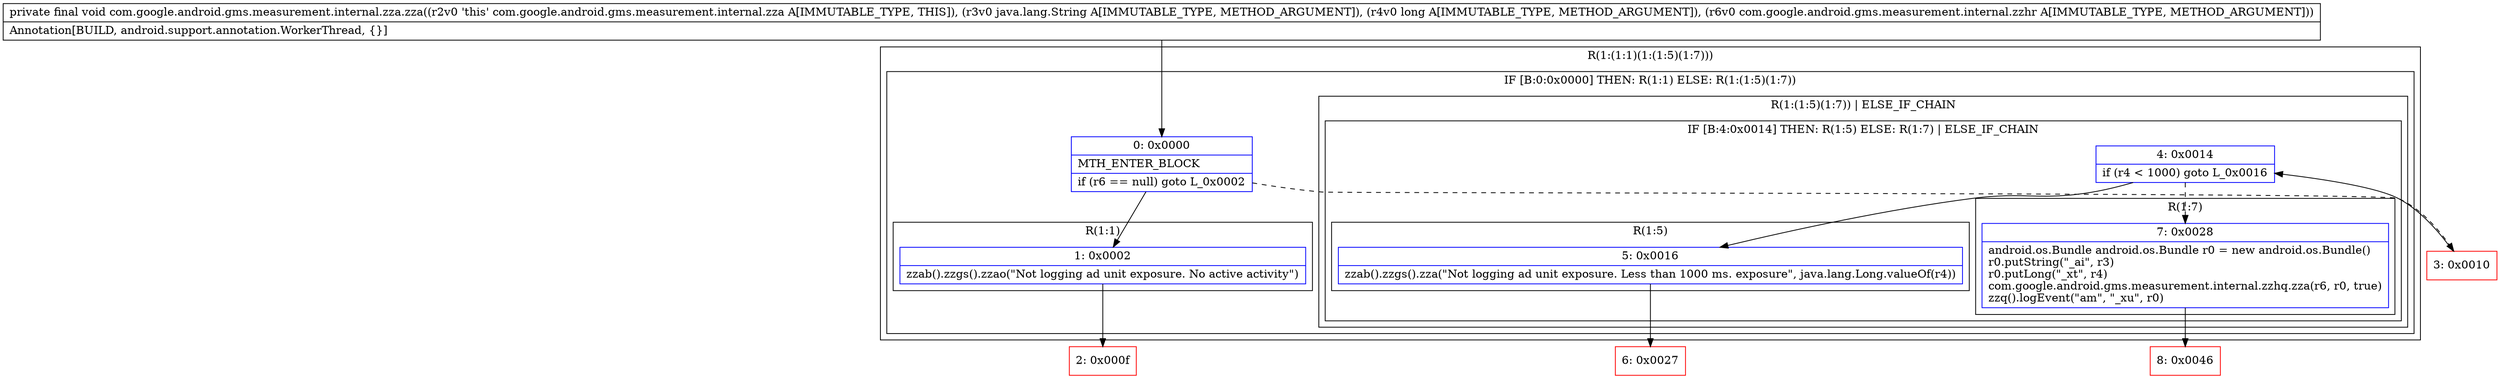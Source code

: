 digraph "CFG forcom.google.android.gms.measurement.internal.zza.zza(Ljava\/lang\/String;JLcom\/google\/android\/gms\/measurement\/internal\/zzhr;)V" {
subgraph cluster_Region_723508053 {
label = "R(1:(1:1)(1:(1:5)(1:7)))";
node [shape=record,color=blue];
subgraph cluster_IfRegion_1349051975 {
label = "IF [B:0:0x0000] THEN: R(1:1) ELSE: R(1:(1:5)(1:7))";
node [shape=record,color=blue];
Node_0 [shape=record,label="{0\:\ 0x0000|MTH_ENTER_BLOCK\l|if (r6 == null) goto L_0x0002\l}"];
subgraph cluster_Region_1119902885 {
label = "R(1:1)";
node [shape=record,color=blue];
Node_1 [shape=record,label="{1\:\ 0x0002|zzab().zzgs().zzao(\"Not logging ad unit exposure. No active activity\")\l}"];
}
subgraph cluster_Region_2028462439 {
label = "R(1:(1:5)(1:7)) | ELSE_IF_CHAIN\l";
node [shape=record,color=blue];
subgraph cluster_IfRegion_771180637 {
label = "IF [B:4:0x0014] THEN: R(1:5) ELSE: R(1:7) | ELSE_IF_CHAIN\l";
node [shape=record,color=blue];
Node_4 [shape=record,label="{4\:\ 0x0014|if (r4 \< 1000) goto L_0x0016\l}"];
subgraph cluster_Region_976931194 {
label = "R(1:5)";
node [shape=record,color=blue];
Node_5 [shape=record,label="{5\:\ 0x0016|zzab().zzgs().zza(\"Not logging ad unit exposure. Less than 1000 ms. exposure\", java.lang.Long.valueOf(r4))\l}"];
}
subgraph cluster_Region_881372408 {
label = "R(1:7)";
node [shape=record,color=blue];
Node_7 [shape=record,label="{7\:\ 0x0028|android.os.Bundle android.os.Bundle r0 = new android.os.Bundle()\lr0.putString(\"_ai\", r3)\lr0.putLong(\"_xt\", r4)\lcom.google.android.gms.measurement.internal.zzhq.zza(r6, r0, true)\lzzq().logEvent(\"am\", \"_xu\", r0)\l}"];
}
}
}
}
}
Node_2 [shape=record,color=red,label="{2\:\ 0x000f}"];
Node_3 [shape=record,color=red,label="{3\:\ 0x0010}"];
Node_6 [shape=record,color=red,label="{6\:\ 0x0027}"];
Node_8 [shape=record,color=red,label="{8\:\ 0x0046}"];
MethodNode[shape=record,label="{private final void com.google.android.gms.measurement.internal.zza.zza((r2v0 'this' com.google.android.gms.measurement.internal.zza A[IMMUTABLE_TYPE, THIS]), (r3v0 java.lang.String A[IMMUTABLE_TYPE, METHOD_ARGUMENT]), (r4v0 long A[IMMUTABLE_TYPE, METHOD_ARGUMENT]), (r6v0 com.google.android.gms.measurement.internal.zzhr A[IMMUTABLE_TYPE, METHOD_ARGUMENT]))  | Annotation[BUILD, android.support.annotation.WorkerThread, \{\}]\l}"];
MethodNode -> Node_0;
Node_0 -> Node_1;
Node_0 -> Node_3[style=dashed];
Node_1 -> Node_2;
Node_4 -> Node_5;
Node_4 -> Node_7[style=dashed];
Node_5 -> Node_6;
Node_7 -> Node_8;
Node_3 -> Node_4;
}

